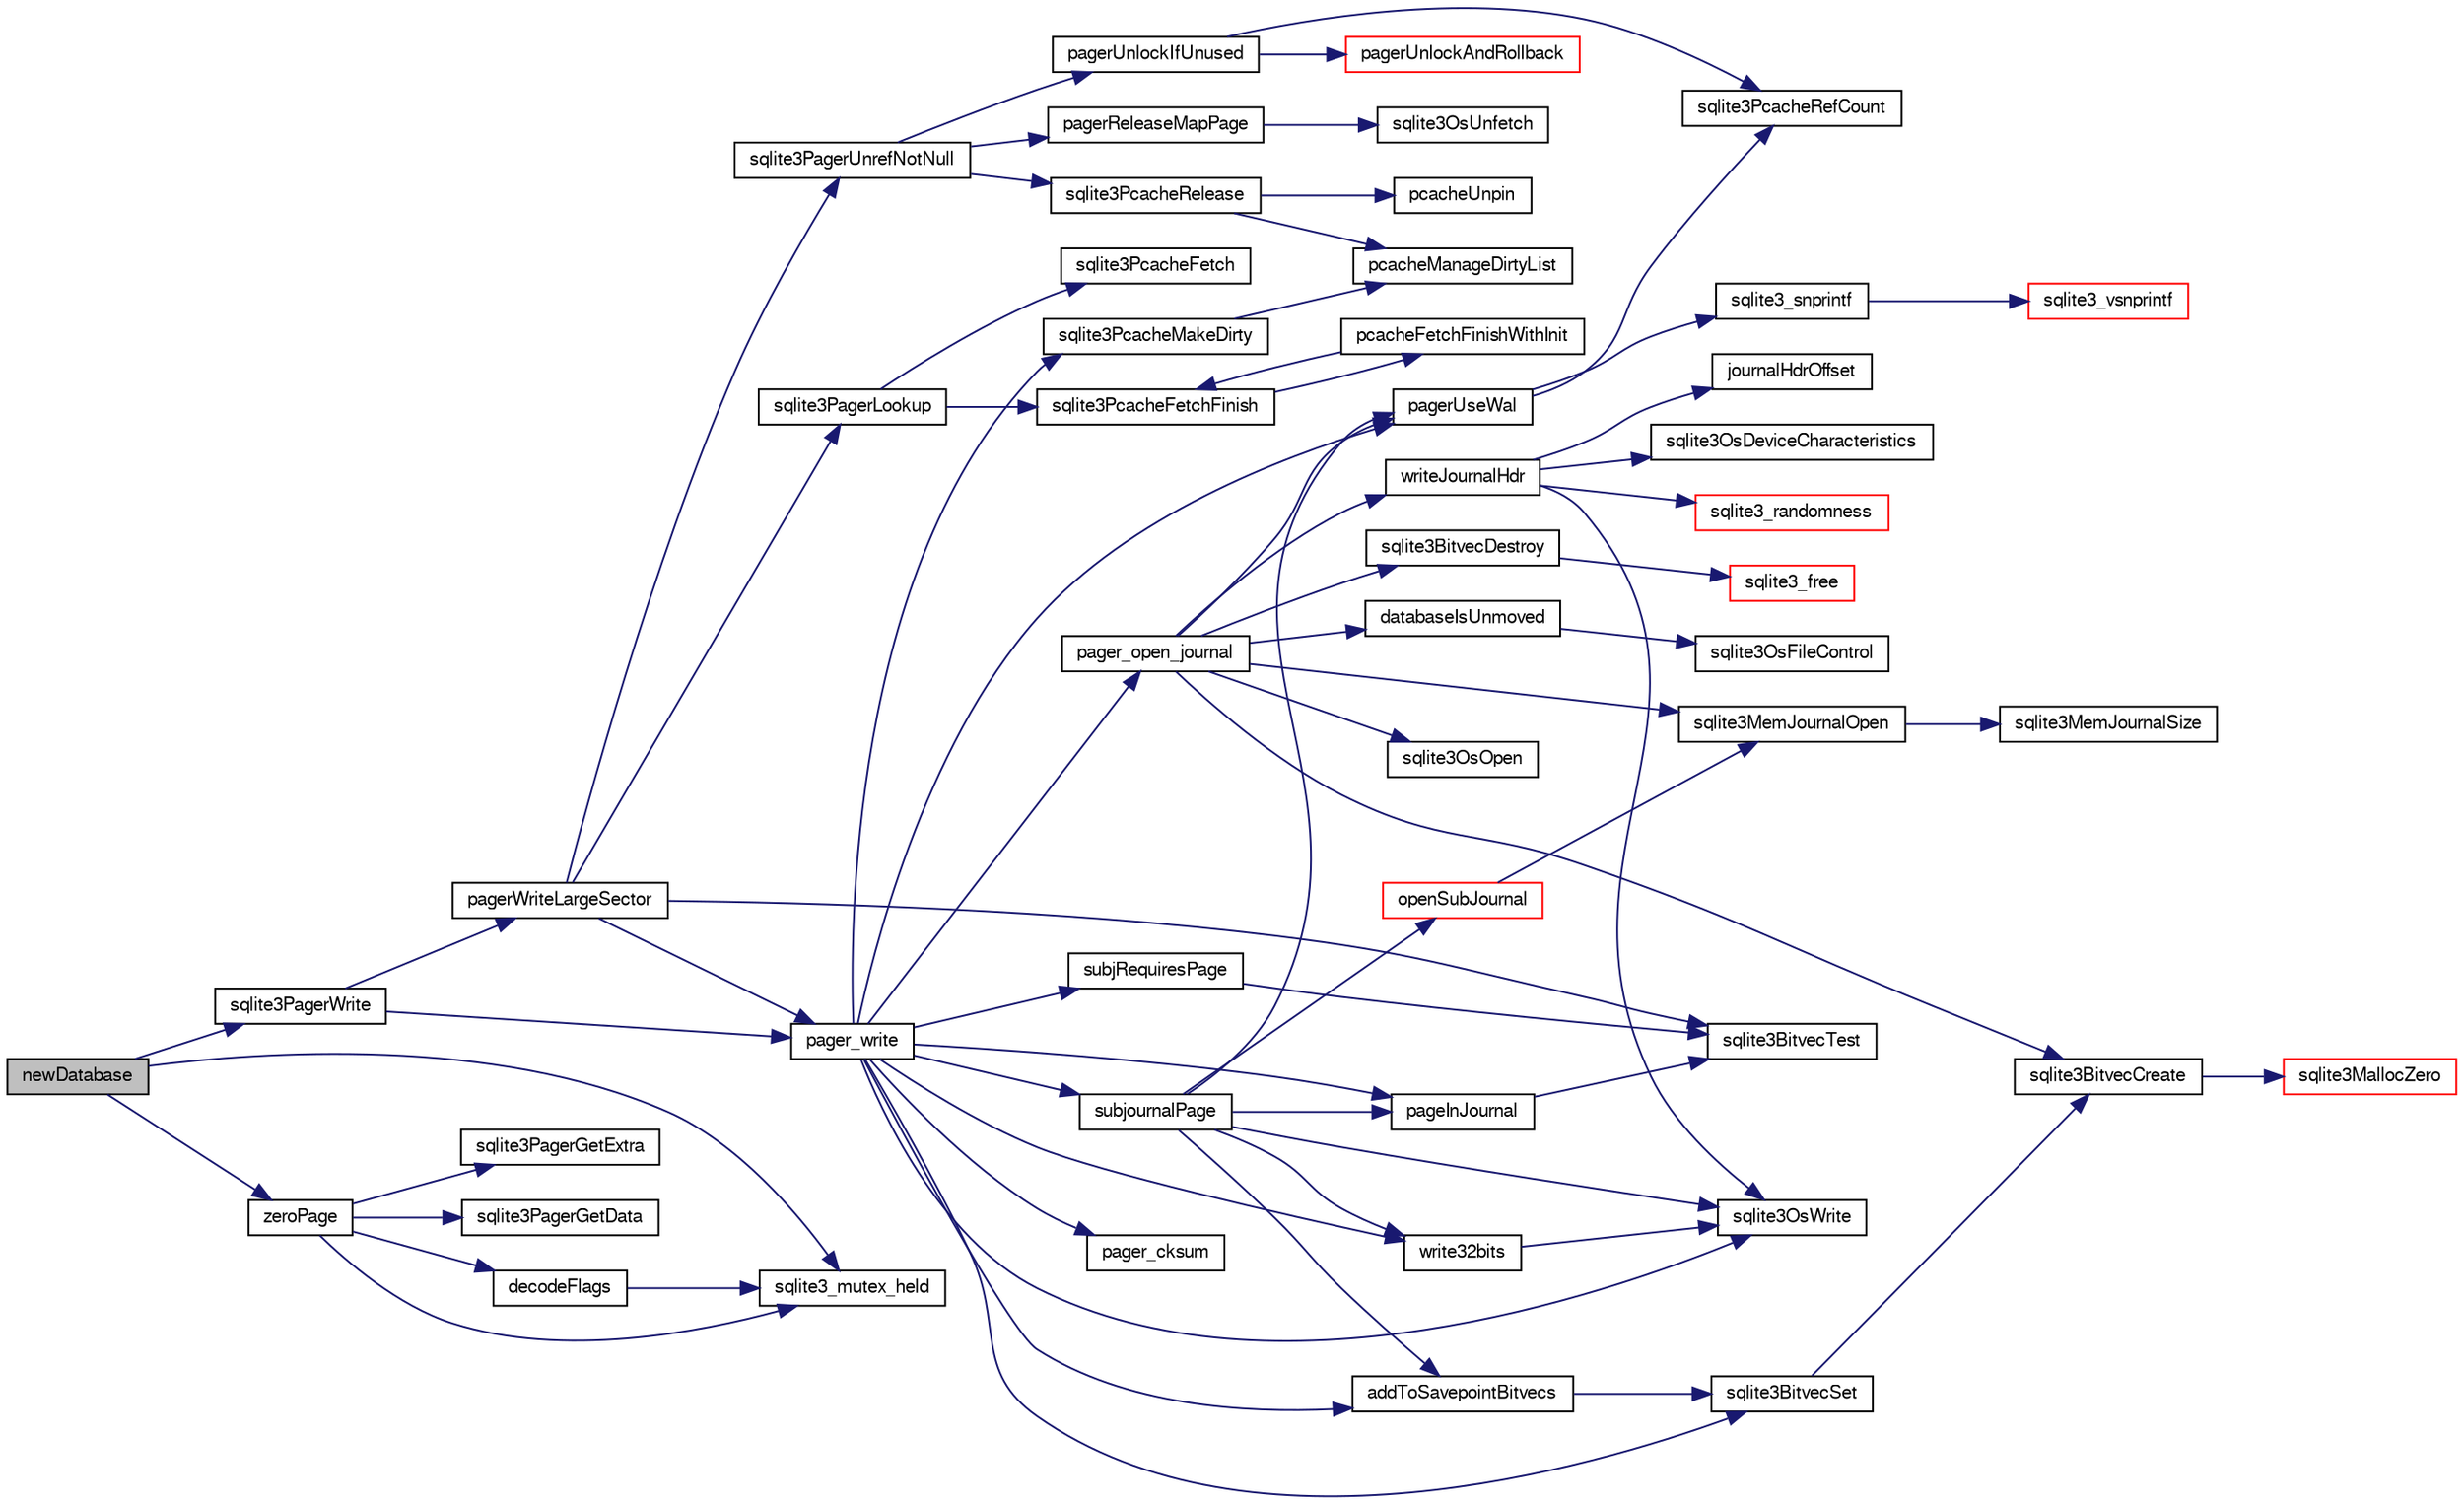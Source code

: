 digraph "newDatabase"
{
  edge [fontname="FreeSans",fontsize="10",labelfontname="FreeSans",labelfontsize="10"];
  node [fontname="FreeSans",fontsize="10",shape=record];
  rankdir="LR";
  Node176262 [label="newDatabase",height=0.2,width=0.4,color="black", fillcolor="grey75", style="filled", fontcolor="black"];
  Node176262 -> Node176263 [color="midnightblue",fontsize="10",style="solid",fontname="FreeSans"];
  Node176263 [label="sqlite3_mutex_held",height=0.2,width=0.4,color="black", fillcolor="white", style="filled",URL="$sqlite3_8c.html#acf77da68932b6bc163c5e68547ecc3e7"];
  Node176262 -> Node176264 [color="midnightblue",fontsize="10",style="solid",fontname="FreeSans"];
  Node176264 [label="sqlite3PagerWrite",height=0.2,width=0.4,color="black", fillcolor="white", style="filled",URL="$sqlite3_8c.html#ad4b8aee028ee99575b0748b299e04ed0"];
  Node176264 -> Node176265 [color="midnightblue",fontsize="10",style="solid",fontname="FreeSans"];
  Node176265 [label="pagerWriteLargeSector",height=0.2,width=0.4,color="black", fillcolor="white", style="filled",URL="$sqlite3_8c.html#a06334f0cc1c2dc95ffe29c2359928b92"];
  Node176265 -> Node176266 [color="midnightblue",fontsize="10",style="solid",fontname="FreeSans"];
  Node176266 [label="sqlite3BitvecTest",height=0.2,width=0.4,color="black", fillcolor="white", style="filled",URL="$sqlite3_8c.html#ab08693a5ff8d1b759eb50dc307ee910f"];
  Node176265 -> Node176267 [color="midnightblue",fontsize="10",style="solid",fontname="FreeSans"];
  Node176267 [label="pager_write",height=0.2,width=0.4,color="black", fillcolor="white", style="filled",URL="$sqlite3_8c.html#aa5dbf1a9dcccf0aa140b04b81325517f"];
  Node176267 -> Node176268 [color="midnightblue",fontsize="10",style="solid",fontname="FreeSans"];
  Node176268 [label="pager_open_journal",height=0.2,width=0.4,color="black", fillcolor="white", style="filled",URL="$sqlite3_8c.html#a9a5224f8941dc99ce19bb0eb24766d00"];
  Node176268 -> Node176269 [color="midnightblue",fontsize="10",style="solid",fontname="FreeSans"];
  Node176269 [label="pagerUseWal",height=0.2,width=0.4,color="black", fillcolor="white", style="filled",URL="$sqlite3_8c.html#a31def80bfe1de9284d635ba190a5eb68"];
  Node176269 -> Node176270 [color="midnightblue",fontsize="10",style="solid",fontname="FreeSans"];
  Node176270 [label="sqlite3PcacheRefCount",height=0.2,width=0.4,color="black", fillcolor="white", style="filled",URL="$sqlite3_8c.html#adee2536d23ec9628e0883ccab03b3429"];
  Node176269 -> Node176271 [color="midnightblue",fontsize="10",style="solid",fontname="FreeSans"];
  Node176271 [label="sqlite3_snprintf",height=0.2,width=0.4,color="black", fillcolor="white", style="filled",URL="$sqlite3_8c.html#aa2695a752e971577f5784122f2013c40"];
  Node176271 -> Node176272 [color="midnightblue",fontsize="10",style="solid",fontname="FreeSans"];
  Node176272 [label="sqlite3_vsnprintf",height=0.2,width=0.4,color="red", fillcolor="white", style="filled",URL="$sqlite3_8c.html#a0862c03aea71d62847e452aa655add42"];
  Node176268 -> Node176552 [color="midnightblue",fontsize="10",style="solid",fontname="FreeSans"];
  Node176552 [label="sqlite3BitvecCreate",height=0.2,width=0.4,color="black", fillcolor="white", style="filled",URL="$sqlite3_8c.html#a0a60c2422cf28790767f5bc7598514ee"];
  Node176552 -> Node176304 [color="midnightblue",fontsize="10",style="solid",fontname="FreeSans"];
  Node176304 [label="sqlite3MallocZero",height=0.2,width=0.4,color="red", fillcolor="white", style="filled",URL="$sqlite3_8c.html#ab3e07a30b9b5471f9f5e8f9cb7229934"];
  Node176268 -> Node176553 [color="midnightblue",fontsize="10",style="solid",fontname="FreeSans"];
  Node176553 [label="sqlite3MemJournalOpen",height=0.2,width=0.4,color="black", fillcolor="white", style="filled",URL="$sqlite3_8c.html#ad464be0cdcbcfad82c33db47ba916bf4"];
  Node176553 -> Node176554 [color="midnightblue",fontsize="10",style="solid",fontname="FreeSans"];
  Node176554 [label="sqlite3MemJournalSize",height=0.2,width=0.4,color="black", fillcolor="white", style="filled",URL="$sqlite3_8c.html#a467faa8c56423e1d71f1edcdf788ea01"];
  Node176268 -> Node176555 [color="midnightblue",fontsize="10",style="solid",fontname="FreeSans"];
  Node176555 [label="databaseIsUnmoved",height=0.2,width=0.4,color="black", fillcolor="white", style="filled",URL="$sqlite3_8c.html#a25aec96ef7cef0d1999b492b4b74a767"];
  Node176555 -> Node176556 [color="midnightblue",fontsize="10",style="solid",fontname="FreeSans"];
  Node176556 [label="sqlite3OsFileControl",height=0.2,width=0.4,color="black", fillcolor="white", style="filled",URL="$sqlite3_8c.html#aa8dad928f8e52b454c6d82bd2fe5c3fc"];
  Node176268 -> Node176557 [color="midnightblue",fontsize="10",style="solid",fontname="FreeSans"];
  Node176557 [label="sqlite3OsOpen",height=0.2,width=0.4,color="black", fillcolor="white", style="filled",URL="$sqlite3_8c.html#a12a1f3451e28f9cecd19cf0bb4f8f416"];
  Node176268 -> Node176558 [color="midnightblue",fontsize="10",style="solid",fontname="FreeSans"];
  Node176558 [label="writeJournalHdr",height=0.2,width=0.4,color="black", fillcolor="white", style="filled",URL="$sqlite3_8c.html#a0b0a4fa9c3fe997aaa565b1e438acca7"];
  Node176558 -> Node176559 [color="midnightblue",fontsize="10",style="solid",fontname="FreeSans"];
  Node176559 [label="journalHdrOffset",height=0.2,width=0.4,color="black", fillcolor="white", style="filled",URL="$sqlite3_8c.html#ade39a2ad6c5f6511b13e92c024e83888"];
  Node176558 -> Node176560 [color="midnightblue",fontsize="10",style="solid",fontname="FreeSans"];
  Node176560 [label="sqlite3OsDeviceCharacteristics",height=0.2,width=0.4,color="black", fillcolor="white", style="filled",URL="$sqlite3_8c.html#a251e030ce1bd2e552bc2dd66b1ac36d0"];
  Node176558 -> Node176447 [color="midnightblue",fontsize="10",style="solid",fontname="FreeSans"];
  Node176447 [label="sqlite3_randomness",height=0.2,width=0.4,color="red", fillcolor="white", style="filled",URL="$sqlite3_8c.html#aa452ad88657d4606e137b09c4e9315c7"];
  Node176558 -> Node176561 [color="midnightblue",fontsize="10",style="solid",fontname="FreeSans"];
  Node176561 [label="sqlite3OsWrite",height=0.2,width=0.4,color="black", fillcolor="white", style="filled",URL="$sqlite3_8c.html#a1eea7ec327af84c05b4dd4cc075a537f"];
  Node176268 -> Node176562 [color="midnightblue",fontsize="10",style="solid",fontname="FreeSans"];
  Node176562 [label="sqlite3BitvecDestroy",height=0.2,width=0.4,color="black", fillcolor="white", style="filled",URL="$sqlite3_8c.html#ab732400d8022b48df1b7b3ee41be045d"];
  Node176562 -> Node176285 [color="midnightblue",fontsize="10",style="solid",fontname="FreeSans"];
  Node176285 [label="sqlite3_free",height=0.2,width=0.4,color="red", fillcolor="white", style="filled",URL="$sqlite3_8c.html#a6552349e36a8a691af5487999ab09519"];
  Node176267 -> Node176563 [color="midnightblue",fontsize="10",style="solid",fontname="FreeSans"];
  Node176563 [label="sqlite3PcacheMakeDirty",height=0.2,width=0.4,color="black", fillcolor="white", style="filled",URL="$sqlite3_8c.html#ab2add4c541df2d0b57a993930ee18a3a"];
  Node176563 -> Node176564 [color="midnightblue",fontsize="10",style="solid",fontname="FreeSans"];
  Node176564 [label="pcacheManageDirtyList",height=0.2,width=0.4,color="black", fillcolor="white", style="filled",URL="$sqlite3_8c.html#aae9bc2ddff700c30e5f9c80d531d6acc"];
  Node176267 -> Node176565 [color="midnightblue",fontsize="10",style="solid",fontname="FreeSans"];
  Node176565 [label="pageInJournal",height=0.2,width=0.4,color="black", fillcolor="white", style="filled",URL="$sqlite3_8c.html#a07fb7c067274e7abc0a9ea2d3ffed616"];
  Node176565 -> Node176266 [color="midnightblue",fontsize="10",style="solid",fontname="FreeSans"];
  Node176267 -> Node176566 [color="midnightblue",fontsize="10",style="solid",fontname="FreeSans"];
  Node176566 [label="subjRequiresPage",height=0.2,width=0.4,color="black", fillcolor="white", style="filled",URL="$sqlite3_8c.html#a8c8d460aa8cc7cb907b2e04844aaba86"];
  Node176566 -> Node176266 [color="midnightblue",fontsize="10",style="solid",fontname="FreeSans"];
  Node176267 -> Node176269 [color="midnightblue",fontsize="10",style="solid",fontname="FreeSans"];
  Node176267 -> Node176567 [color="midnightblue",fontsize="10",style="solid",fontname="FreeSans"];
  Node176567 [label="pager_cksum",height=0.2,width=0.4,color="black", fillcolor="white", style="filled",URL="$sqlite3_8c.html#aabee8392d616aa1523fd6521cd2eb2b2"];
  Node176267 -> Node176568 [color="midnightblue",fontsize="10",style="solid",fontname="FreeSans"];
  Node176568 [label="write32bits",height=0.2,width=0.4,color="black", fillcolor="white", style="filled",URL="$sqlite3_8c.html#a5db7813c01a178a634f0dcd6e7766ed6"];
  Node176568 -> Node176561 [color="midnightblue",fontsize="10",style="solid",fontname="FreeSans"];
  Node176267 -> Node176561 [color="midnightblue",fontsize="10",style="solid",fontname="FreeSans"];
  Node176267 -> Node176569 [color="midnightblue",fontsize="10",style="solid",fontname="FreeSans"];
  Node176569 [label="sqlite3BitvecSet",height=0.2,width=0.4,color="black", fillcolor="white", style="filled",URL="$sqlite3_8c.html#a1f3c6d64d5d889e451d6725b1eb458be"];
  Node176569 -> Node176552 [color="midnightblue",fontsize="10",style="solid",fontname="FreeSans"];
  Node176267 -> Node176570 [color="midnightblue",fontsize="10",style="solid",fontname="FreeSans"];
  Node176570 [label="addToSavepointBitvecs",height=0.2,width=0.4,color="black", fillcolor="white", style="filled",URL="$sqlite3_8c.html#aa2e9bb02bb6975d83ec875f0792792f0"];
  Node176570 -> Node176569 [color="midnightblue",fontsize="10",style="solid",fontname="FreeSans"];
  Node176267 -> Node176571 [color="midnightblue",fontsize="10",style="solid",fontname="FreeSans"];
  Node176571 [label="subjournalPage",height=0.2,width=0.4,color="black", fillcolor="white", style="filled",URL="$sqlite3_8c.html#a836f5a13ba09ee3f118ebe73b58591c4"];
  Node176571 -> Node176269 [color="midnightblue",fontsize="10",style="solid",fontname="FreeSans"];
  Node176571 -> Node176565 [color="midnightblue",fontsize="10",style="solid",fontname="FreeSans"];
  Node176571 -> Node176572 [color="midnightblue",fontsize="10",style="solid",fontname="FreeSans"];
  Node176572 [label="openSubJournal",height=0.2,width=0.4,color="red", fillcolor="white", style="filled",URL="$sqlite3_8c.html#a69f445a04e423a1eaf24a2b9f035b427"];
  Node176572 -> Node176553 [color="midnightblue",fontsize="10",style="solid",fontname="FreeSans"];
  Node176571 -> Node176568 [color="midnightblue",fontsize="10",style="solid",fontname="FreeSans"];
  Node176571 -> Node176561 [color="midnightblue",fontsize="10",style="solid",fontname="FreeSans"];
  Node176571 -> Node176570 [color="midnightblue",fontsize="10",style="solid",fontname="FreeSans"];
  Node176265 -> Node176574 [color="midnightblue",fontsize="10",style="solid",fontname="FreeSans"];
  Node176574 [label="sqlite3PagerUnrefNotNull",height=0.2,width=0.4,color="black", fillcolor="white", style="filled",URL="$sqlite3_8c.html#a4b314f96f09f5c68c94672e420e31ab9"];
  Node176574 -> Node176575 [color="midnightblue",fontsize="10",style="solid",fontname="FreeSans"];
  Node176575 [label="pagerReleaseMapPage",height=0.2,width=0.4,color="black", fillcolor="white", style="filled",URL="$sqlite3_8c.html#aefa288f9febba49488ab634f8b0d5f6d"];
  Node176575 -> Node176576 [color="midnightblue",fontsize="10",style="solid",fontname="FreeSans"];
  Node176576 [label="sqlite3OsUnfetch",height=0.2,width=0.4,color="black", fillcolor="white", style="filled",URL="$sqlite3_8c.html#abc0da72cb8b8989cf8708b572fe5fef4"];
  Node176574 -> Node176577 [color="midnightblue",fontsize="10",style="solid",fontname="FreeSans"];
  Node176577 [label="sqlite3PcacheRelease",height=0.2,width=0.4,color="black", fillcolor="white", style="filled",URL="$sqlite3_8c.html#ad07fc7a8130ad1e77861f345084b1b83"];
  Node176577 -> Node176578 [color="midnightblue",fontsize="10",style="solid",fontname="FreeSans"];
  Node176578 [label="pcacheUnpin",height=0.2,width=0.4,color="black", fillcolor="white", style="filled",URL="$sqlite3_8c.html#a76530dde0f26366c0614d713daf9859c"];
  Node176577 -> Node176564 [color="midnightblue",fontsize="10",style="solid",fontname="FreeSans"];
  Node176574 -> Node176579 [color="midnightblue",fontsize="10",style="solid",fontname="FreeSans"];
  Node176579 [label="pagerUnlockIfUnused",height=0.2,width=0.4,color="black", fillcolor="white", style="filled",URL="$sqlite3_8c.html#abf547f4276efb6f10262f7fde1e4d065"];
  Node176579 -> Node176270 [color="midnightblue",fontsize="10",style="solid",fontname="FreeSans"];
  Node176579 -> Node176580 [color="midnightblue",fontsize="10",style="solid",fontname="FreeSans"];
  Node176580 [label="pagerUnlockAndRollback",height=0.2,width=0.4,color="red", fillcolor="white", style="filled",URL="$sqlite3_8c.html#a02d96b7bf62c3b13ba905d168914518c"];
  Node176265 -> Node176599 [color="midnightblue",fontsize="10",style="solid",fontname="FreeSans"];
  Node176599 [label="sqlite3PagerLookup",height=0.2,width=0.4,color="black", fillcolor="white", style="filled",URL="$sqlite3_8c.html#a1252ec03814f64eed236cfb21094cafd"];
  Node176599 -> Node176600 [color="midnightblue",fontsize="10",style="solid",fontname="FreeSans"];
  Node176600 [label="sqlite3PcacheFetch",height=0.2,width=0.4,color="black", fillcolor="white", style="filled",URL="$sqlite3_8c.html#a51a10151c5ec2c1c9e6fd615e95a3450"];
  Node176599 -> Node176601 [color="midnightblue",fontsize="10",style="solid",fontname="FreeSans"];
  Node176601 [label="sqlite3PcacheFetchFinish",height=0.2,width=0.4,color="black", fillcolor="white", style="filled",URL="$sqlite3_8c.html#a21f330cb082d63a111f64257e823a4b1"];
  Node176601 -> Node176602 [color="midnightblue",fontsize="10",style="solid",fontname="FreeSans"];
  Node176602 [label="pcacheFetchFinishWithInit",height=0.2,width=0.4,color="black", fillcolor="white", style="filled",URL="$sqlite3_8c.html#aa202d18b38a90f758ff6ccfc956920eb"];
  Node176602 -> Node176601 [color="midnightblue",fontsize="10",style="solid",fontname="FreeSans"];
  Node176264 -> Node176267 [color="midnightblue",fontsize="10",style="solid",fontname="FreeSans"];
  Node176262 -> Node176679 [color="midnightblue",fontsize="10",style="solid",fontname="FreeSans"];
  Node176679 [label="zeroPage",height=0.2,width=0.4,color="black", fillcolor="white", style="filled",URL="$sqlite3_8c.html#a1c974ee71f86cb74370ca21e5e6cdb14"];
  Node176679 -> Node176642 [color="midnightblue",fontsize="10",style="solid",fontname="FreeSans"];
  Node176642 [label="sqlite3PagerGetExtra",height=0.2,width=0.4,color="black", fillcolor="white", style="filled",URL="$sqlite3_8c.html#a48e879a6d20f06f27390973ab8d59bd7"];
  Node176679 -> Node176641 [color="midnightblue",fontsize="10",style="solid",fontname="FreeSans"];
  Node176641 [label="sqlite3PagerGetData",height=0.2,width=0.4,color="black", fillcolor="white", style="filled",URL="$sqlite3_8c.html#a9dd340e56fb4b7fad4df339595b8d8a2"];
  Node176679 -> Node176263 [color="midnightblue",fontsize="10",style="solid",fontname="FreeSans"];
  Node176679 -> Node176680 [color="midnightblue",fontsize="10",style="solid",fontname="FreeSans"];
  Node176680 [label="decodeFlags",height=0.2,width=0.4,color="black", fillcolor="white", style="filled",URL="$sqlite3_8c.html#acb168e46383706f31cefd555da235eae"];
  Node176680 -> Node176263 [color="midnightblue",fontsize="10",style="solid",fontname="FreeSans"];
}

